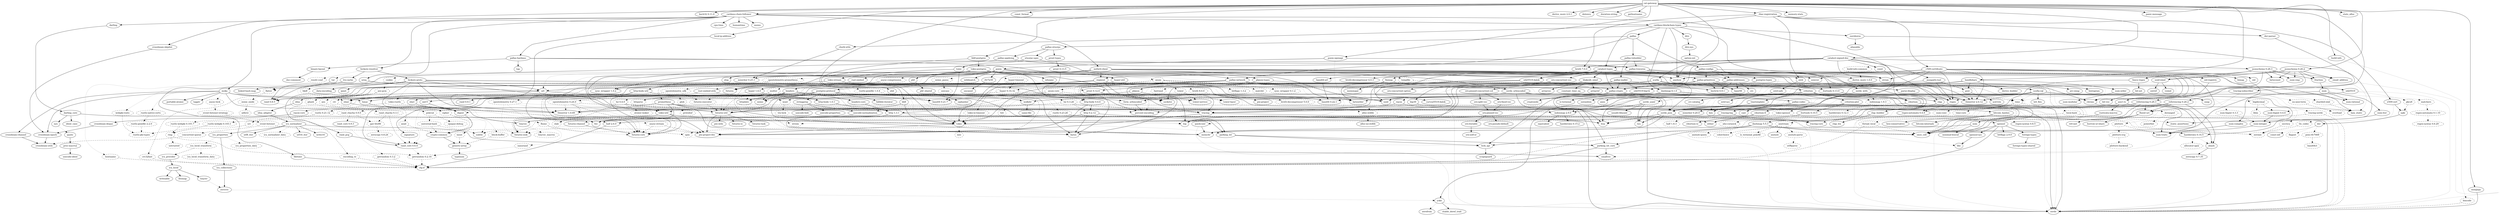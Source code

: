 digraph {
    0 [ label = "cat-gateway" shape = box]
    1 [ label = "anyhow" ]
    2 [ label = "base64 0.22.1" ]
    3 [ label = "bb8" ]
    4 [ label = "bb8-postgres" ]
    5 [ label = "bech32 0.11.0" ]
    6 [ label = "blake2b_simd" ]
    7 [ label = "build-info" ]
    8 [ label = "bytes" ]
    9 [ label = "c509-certificate" ]
    10 [ label = "cardano-blockchain-types" ]
    11 [ label = "cardano-chain-follower" ]
    12 [ label = "catalyst-signed-doc" ]
    13 [ label = "catalyst-types" ]
    14 [ label = "chrono" ]
    15 [ label = "clap" ]
    16 [ label = "const_format" ]
    17 [ label = "cpu-time" ]
    18 [ label = "crossbeam-skiplist" ]
    19 [ label = "darling" ]
    20 [ label = "dashmap 6.1.0" ]
    21 [ label = "derive_more 2.0.1" ]
    22 [ label = "dotenvy" ]
    23 [ label = "duration-string" ]
    24 [ label = "ed25519-dalek" ]
    25 [ label = "futures" ]
    26 [ label = "gethostname" ]
    27 [ label = "handlebars" ]
    28 [ label = "hex" ]
    29 [ label = "jsonschema 0.26.2" ]
    30 [ label = "local-ip-address" ]
    31 [ label = "memory-stats" ]
    32 [ label = "mime" ]
    33 [ label = "minicbor 0.25.1" ]
    34 [ label = "minijinja" ]
    35 [ label = "moka" ]
    36 [ label = "num-bigint 0.4.6" ]
    37 [ label = "num-traits" ]
    38 [ label = "openssl" ]
    39 [ label = "orx-iterable" ]
    40 [ label = "pallas" ]
    41 [ label = "pallas-traverse" ]
    42 [ label = "panic-message" ]
    43 [ label = "poem" ]
    44 [ label = "poem-openapi" ]
    45 [ label = "prometheus" ]
    46 [ label = "rand 0.8.5" ]
    47 [ label = "rayon" ]
    48 [ label = "rbac-registration" ]
    49 [ label = "regex" ]
    50 [ label = "rust-embed" ]
    51 [ label = "scylla" ]
    52 [ label = "serde" ]
    53 [ label = "serde_json" ]
    54 [ label = "stats_alloc" ]
    55 [ label = "strum" ]
    56 [ label = "thiserror 1.0.69" ]
    57 [ label = "tokio" ]
    58 [ label = "tokio-postgres" ]
    59 [ label = "tracing" ]
    60 [ label = "tracing-subscriber" ]
    61 [ label = "ulid" ]
    62 [ label = "url" ]
    63 [ label = "uuid" ]
    64 [ label = "x509-cert" ]
    65 [ label = "futures-util" ]
    66 [ label = "parking_lot" ]
    67 [ label = "arrayref" ]
    68 [ label = "arrayvec" ]
    69 [ label = "constant_time_eq" ]
    70 [ label = "bincode" style = dashed]
    71 [ label = "build-info-common" style = dashed]
    72 [ label = "asn1-rs" ]
    73 [ label = "bimap" ]
    74 [ label = "oid" ]
    75 [ label = "oid-registry" ]
    76 [ label = "once_cell" ]
    77 [ label = "thiserror 2.0.12" ]
    78 [ label = "cbork-utils" ]
    79 [ label = "dirs" ]
    80 [ label = "ouroboros" ]
    81 [ label = "crossbeam-channel" ]
    82 [ label = "crossbeam-epoch" ]
    83 [ label = "hickory-resolver" ]
    84 [ label = "http 1.3.1" ]
    85 [ label = "humantime" ]
    86 [ label = "memx" ]
    87 [ label = "mithril-client" ]
    88 [ label = "pallas-crypto" ]
    89 [ label = "pallas-hardano" ]
    90 [ label = "tar" ]
    91 [ label = "tracing-log" ]
    92 [ label = "ureq" ]
    93 [ label = "zstd" ]
    94 [ label = "brotli 7.0.0" ]
    95 [ label = "coset" ]
    96 [ label = "ed25519-bip32" ]
    97 [ label = "jsonpath-rust" ]
    98 [ label = "jsonschema 0.28.3" ]
    99 [ label = "base64-url" ]
    100 [ label = "fluent-uri" ]
    101 [ label = "fmmap" ]
    102 [ label = "orx-concurrent-vec" ]
    103 [ label = "clap_builder" ]
    104 [ label = "crossbeam-utils" ]
    105 [ label = "darling_core" ]
    106 [ label = "cfg-if" ]
    107 [ label = "hashbrown 0.14.5" ]
    108 [ label = "lock_api" ]
    109 [ label = "parking_lot_core" ]
    110 [ label = "curve25519-dalek" ]
    111 [ label = "ed25519" ]
    112 [ label = "rand_core 0.6.4" ]
    113 [ label = "sha2" ]
    114 [ label = "subtle" ]
    115 [ label = "zeroize" style = dashed]
    116 [ label = "futures-channel" ]
    117 [ label = "futures-core" ]
    118 [ label = "futures-executor" style = dashed]
    119 [ label = "futures-io" ]
    120 [ label = "futures-sink" ]
    121 [ label = "futures-task" ]
    122 [ label = "derive_builder" ]
    123 [ label = "log" ]
    124 [ label = "num-order" ]
    125 [ label = "pest" ]
    126 [ label = "ahash" ]
    127 [ label = "bytecount" ]
    128 [ label = "email_address" ]
    129 [ label = "fancy-regex" ]
    130 [ label = "fraction" ]
    131 [ label = "idna" ]
    132 [ label = "itoa" ]
    133 [ label = "num-cmp" ]
    134 [ label = "percent-encoding" ]
    135 [ label = "referencing 0.26.2" ]
    136 [ label = "regex-syntax 0.8.5" ]
    137 [ label = "reqwest" ]
    138 [ label = "uuid-simd" ]
    139 [ label = "half 2.6.0" ]
    140 [ label = "async-lock" style = dashed]
    141 [ label = "event-listener" style = dashed]
    142 [ label = "portable-atomic" ]
    143 [ label = "smallvec" ]
    144 [ label = "tagptr" ]
    145 [ label = "num-integer" ]
    146 [ label = "bitflags 2.9.0" ]
    147 [ label = "foreign-types" ]
    148 [ label = "libc" ]
    149 [ label = "openssl-sys" ]
    150 [ label = "orx-self-or" ]
    151 [ label = "pallas-addresses" ]
    152 [ label = "pallas-codec" ]
    153 [ label = "pallas-configs" ]
    154 [ label = "pallas-network" ]
    155 [ label = "pallas-primitives" ]
    156 [ label = "pallas-txbuilder" ]
    157 [ label = "pallas-utxorpc" ]
    158 [ label = "itertools 0.13.0" ]
    159 [ label = "async-compression" style = dashed]
    160 [ label = "cookie" style = dashed]
    161 [ label = "headers" ]
    162 [ label = "http-body-util" ]
    163 [ label = "hyper 1.6.0" ]
    164 [ label = "hyper-util" ]
    165 [ label = "mime_guess" style = dashed]
    166 [ label = "multer" style = dashed]
    167 [ label = "opentelemetry 0.27.1" style = dashed]
    168 [ label = "opentelemetry-prometheus" style = dashed]
    169 [ label = "pin-project-lite" ]
    170 [ label = "quick-xml" ]
    171 [ label = "rfc7239" ]
    172 [ label = "serde_urlencoded" ]
    173 [ label = "serde_yaml" ]
    174 [ label = "sync_wrapper 1.0.2" ]
    175 [ label = "tempfile" style = dashed]
    176 [ label = "time" style = dashed]
    177 [ label = "tokio-stream" ]
    178 [ label = "tokio-util" ]
    179 [ label = "wildmatch" ]
    180 [ label = "derive_more 1.0.0" ]
    181 [ label = "indexmap 2.9.0" ]
    182 [ label = "fnv" ]
    183 [ label = "lazy_static" ]
    184 [ label = "memchr" ]
    185 [ label = "protobuf" style = dashed]
    186 [ label = "rand_chacha 0.3.1" style = dashed]
    187 [ label = "either" ]
    188 [ label = "rayon-core" ]
    189 [ label = "der-parser" ]
    190 [ label = "aho-corasick" style = dashed]
    191 [ label = "regex-automata 0.4.9" ]
    192 [ label = "rust-embed-utils" ]
    193 [ label = "walkdir" ]
    194 [ label = "arc-swap" ]
    195 [ label = "byteorder" ]
    196 [ label = "dashmap 5.5.3" ]
    197 [ label = "histogram" ]
    198 [ label = "lz4_flex" ]
    199 [ label = "rand_pcg" ]
    200 [ label = "scylla-cql" ]
    201 [ label = "snap" ]
    202 [ label = "socket2" ]
    203 [ label = "tokio-openssl" style = dashed]
    204 [ label = "ryu" ]
    205 [ label = "mio" style = dashed]
    206 [ label = "fallible-iterator" ]
    207 [ label = "phf" ]
    208 [ label = "postgres-protocol" ]
    209 [ label = "postgres-types" ]
    210 [ label = "rand 0.9.1" ]
    211 [ label = "whoami" ]
    212 [ label = "tracing-core" ]
    213 [ label = "matchers" style = dashed]
    214 [ label = "nu-ansi-term" style = dashed]
    215 [ label = "sharded-slab" style = dashed]
    216 [ label = "thread_local" style = dashed]
    217 [ label = "tracing-serde" style = dashed]
    218 [ label = "form_urlencoded" ]
    219 [ label = "const-oid" ]
    220 [ label = "der" ]
    221 [ label = "spki" ]
    222 [ label = "tls_codec" style = dashed]
    223 [ label = "pin-utils" ]
    224 [ label = "slab" style = dashed]
    225 [ label = "semver" ]
    226 [ label = "nom" ]
    227 [ label = "rusticata-macros" ]
    228 [ label = "dirs-sys" ]
    229 [ label = "aliasable" ]
    230 [ label = "static_assertions" ]
    231 [ label = "hickory-proto" ]
    232 [ label = "lru-cache" ]
    233 [ label = "resolv-conf" style = dashed]
    234 [ label = "rustls 0.21.12" style = dashed]
    235 [ label = "tokio-rustls" style = dashed]
    236 [ label = "flate2" style = dashed]
    237 [ label = "flume" style = dashed]
    238 [ label = "slog" ]
    239 [ label = "cryptoxide" ]
    240 [ label = "binary-layout" ]
    241 [ label = "tap" ]
    242 [ label = "filetime" ]
    243 [ label = "rustls 0.23.26" style = dashed]
    244 [ label = "rustls-native-certs" style = dashed]
    245 [ label = "rustls-pki-types" style = dashed]
    246 [ label = "webpki-roots" style = dashed]
    247 [ label = "zstd-safe" ]
    248 [ label = "alloc-no-stdlib" ]
    249 [ label = "alloc-stdlib" style = dashed]
    250 [ label = "brotli-decompressor 4.0.3" ]
    251 [ label = "ciborium" ]
    252 [ label = "ciborium-io" ]
    253 [ label = "referencing 0.28.3" ]
    254 [ label = "borrow-or-share" ]
    255 [ label = "ref-cast" ]
    256 [ label = "fs4" style = dashed]
    257 [ label = "memmap2" ]
    258 [ label = "parse-display" ]
    259 [ label = "orx-concurrent-option" ]
    260 [ label = "orx-fixed-vec" ]
    261 [ label = "orx-pinned-concurrent-col" ]
    262 [ label = "orx-pinned-vec" ]
    263 [ label = "orx-pseudo-default" ]
    264 [ label = "orx-split-vec" ]
    265 [ label = "anstream" style = dashed]
    266 [ label = "anstyle" ]
    267 [ label = "clap_lex" ]
    268 [ label = "strsim" style = dashed]
    269 [ label = "ident_case" ]
    270 [ label = "proc-macro2" ]
    271 [ label = "quote" ]
    272 [ label = "syn" ]
    273 [ label = "allocator-api2" style = dashed]
    274 [ label = "scopeguard" ]
    275 [ label = "digest" ]
    276 [ label = "pkcs8" style = dashed]
    277 [ label = "signature" ]
    278 [ label = "getrandom 0.2.16" style = dashed]
    279 [ label = "num-modular" ]
    280 [ label = "ucd-trie" ]
    281 [ label = "zerocopy 0.7.35" ]
    282 [ label = "bit-set" ]
    283 [ label = "num" ]
    284 [ label = "idna_adapter" ]
    285 [ label = "utf8_iter" ]
    286 [ label = "tower-service" ]
    287 [ label = "outref" ]
    288 [ label = "vsimd" ]
    289 [ label = "event-listener-strategy" style = dashed]
    290 [ label = "concurrent-queue" style = dashed]
    291 [ label = "foreign-types-shared" ]
    292 [ label = "base58" ]
    293 [ label = "bech32 0.9.1" ]
    294 [ label = "crc" ]
    295 [ label = "minicbor 0.20.0" ]
    296 [ label = "num-rational" ]
    297 [ label = "serde_with" ]
    298 [ label = "criterion" ]
    299 [ label = "pallas-wallet" ]
    300 [ label = "pallas-applying" ]
    301 [ label = "prost-types" ]
    302 [ label = "utxorpc-spec" ]
    303 [ label = "brotli 8.0.0" style = dashed]
    304 [ label = "aes-gcm" style = dashed]
    305 [ label = "hkdf" style = dashed]
    306 [ label = "hmac" ]
    307 [ label = "base64 0.21.7" ]
    308 [ label = "headers-core" ]
    309 [ label = "httpdate" ]
    310 [ label = "sha1" ]
    311 [ label = "http-body 1.0.1" ]
    312 [ label = "h2 0.4.9" style = dashed]
    313 [ label = "httparse" style = dashed]
    314 [ label = "want" style = dashed]
    315 [ label = "unicase" style = dashed]
    316 [ label = "encoding_rs" style = dashed]
    317 [ label = "spin" style = dashed]
    318 [ label = "opentelemetry 0.24.0" style = dashed]
    319 [ label = "opentelemetry_sdk" style = dashed]
    320 [ label = "uncased" ]
    321 [ label = "unsafe-libyaml" ]
    322 [ label = "fastrand" style = dashed]
    323 [ label = "deranged" style = dashed]
    324 [ label = "num-conv" style = dashed]
    325 [ label = "powerfmt" style = dashed]
    326 [ label = "time-core" style = dashed]
    327 [ label = "equivalent" ]
    328 [ label = "hashbrown 0.15.2" ]
    329 [ label = "ppv-lite86" style = dashed]
    330 [ label = "crossbeam-deque" ]
    331 [ label = "same-file" ]
    332 [ label = "twox-hash" style = dashed]
    333 [ label = "bigdecimal" style = dashed]
    334 [ label = "num-bigint 0.3.3" style = dashed]
    335 [ label = "secrecy" style = dashed]
    336 [ label = "stable_deref_trait" ]
    337 [ label = "yoke" ]
    338 [ label = "phf_shared" ]
    339 [ label = "md-5" ]
    340 [ label = "stringprep" ]
    341 [ label = "rand_chacha 0.9.0" style = dashed]
    342 [ label = "rand_core 0.9.3" ]
    343 [ label = "regex-automata 0.1.10" style = dashed]
    344 [ label = "overload" style = dashed]
    345 [ label = "flagset" style = dashed]
    346 [ label = "pem-rfc7468" style = dashed]
    347 [ label = "base64ct" style = dashed]
    348 [ label = "minimal-lexical" ]
    349 [ label = "option-ext" ]
    350 [ label = "data-encoding" ]
    351 [ label = "ipnet" ]
    352 [ label = "rustls-pemfile 1.0.4" style = dashed]
    353 [ label = "tinyvec" ]
    354 [ label = "linked-hash-map" ]
    355 [ label = "hostname" style = dashed]
    356 [ label = "ring" style = dashed]
    357 [ label = "rustls-webpki 0.101.7" style = dashed]
    358 [ label = "sct" style = dashed]
    359 [ label = "crc32fast" style = dashed]
    360 [ label = "miniz_oxide" style = dashed]
    361 [ label = "nanorand" style = dashed]
    362 [ label = "doc-comment" ]
    363 [ label = "rustls-webpki 0.103.1" style = dashed]
    364 [ label = "rustls-pemfile 2.2.0" style = dashed]
    365 [ label = "zstd-sys" ]
    366 [ label = "ciborium-ll" ]
    367 [ label = "anstyle-parse" style = dashed]
    368 [ label = "anstyle-query" style = dashed]
    369 [ label = "colorchoice" style = dashed]
    370 [ label = "is_terminal_polyfill" style = dashed]
    371 [ label = "utf8parse" style = dashed]
    372 [ label = "unicode-ident" ]
    373 [ label = "block-buffer" style = dashed]
    374 [ label = "crypto-common" ]
    375 [ label = "bit-vec" ]
    376 [ label = "num-complex" ]
    377 [ label = "num-iter" ]
    378 [ label = "icu_normalizer" ]
    379 [ label = "icu_properties" ]
    380 [ label = "crc-catalog" ]
    381 [ label = "half 1.8.3" style = dashed]
    382 [ label = "indexmap 1.9.3" style = dashed]
    383 [ label = "anes" ]
    384 [ label = "cast" ]
    385 [ label = "criterion-plot" ]
    386 [ label = "is-terminal" ]
    387 [ label = "itertools 0.10.5" ]
    388 [ label = "oorandom" ]
    389 [ label = "plotters" style = dashed]
    390 [ label = "tinytemplate" ]
    391 [ label = "bip39" ]
    392 [ label = "prost 0.13.5" ]
    393 [ label = "pbjson" ]
    394 [ label = "pbjson-types" ]
    395 [ label = "prost 0.12.6" ]
    396 [ label = "tonic" ]
    397 [ label = "brotli-decompressor 5.0.0" style = dashed]
    398 [ label = "aead" style = dashed]
    399 [ label = "aes" style = dashed]
    400 [ label = "cipher" style = dashed]
    401 [ label = "ctr" style = dashed]
    402 [ label = "ghash" style = dashed]
    403 [ label = "atomic-waker" style = dashed]
    404 [ label = "try-lock" style = dashed]
    405 [ label = "glob" style = dashed]
    406 [ label = "zerocopy 0.8.24" style = dashed]
    407 [ label = "libm" style = dashed]
    408 [ label = "zerofrom" ]
    409 [ label = "siphasher" ]
    410 [ label = "unicode-bidi" ]
    411 [ label = "unicode-normalization" ]
    412 [ label = "unicode-properties" ]
    413 [ label = "getrandom 0.3.2" style = dashed]
    414 [ label = "regex-syntax 0.6.29" style = dashed]
    415 [ label = "tinyvec_macros" style = dashed]
    416 [ label = "untrusted" style = dashed]
    417 [ label = "adler2" style = dashed]
    418 [ label = "generic-array" ]
    419 [ label = "typenum" ]
    420 [ label = "icu_collections" ]
    421 [ label = "icu_normalizer_data" style = dashed]
    422 [ label = "icu_provider" ]
    423 [ label = "utf16_iter" ]
    424 [ label = "write16" ]
    425 [ label = "zerovec" ]
    426 [ label = "icu_locid_transform" style = dashed]
    427 [ label = "icu_properties_data" style = dashed]
    428 [ label = "tinystr" ]
    429 [ label = "hashbrown 0.12.3" style = dashed]
    430 [ label = "plotters-backend" style = dashed]
    431 [ label = "plotters-svg" style = dashed]
    432 [ label = "bitcoin_hashes" ]
    433 [ label = "async-stream" style = dashed]
    434 [ label = "axum" style = dashed]
    435 [ label = "h2 0.3.26" style = dashed]
    436 [ label = "http 0.2.12" ]
    437 [ label = "http-body 0.4.6" ]
    438 [ label = "hyper 0.14.32" style = dashed]
    439 [ label = "hyper-timeout" style = dashed]
    440 [ label = "pin-project" ]
    441 [ label = "tower" style = dashed]
    442 [ label = "tower-layer" ]
    443 [ label = "inout" style = dashed]
    444 [ label = "opaque-debug" style = dashed]
    445 [ label = "polyval" style = dashed]
    446 [ label = "icu_locid" ]
    447 [ label = "writeable" ]
    448 [ label = "icu_locid_transform_data" style = dashed]
    449 [ label = "bitcoin-internals" ]
    450 [ label = "hex-conservative" ]
    451 [ label = "axum-core" style = dashed]
    452 [ label = "bitflags 1.3.2" style = dashed]
    453 [ label = "matchit" style = dashed]
    454 [ label = "sync_wrapper 0.1.2" style = dashed]
    455 [ label = "tokio-io-timeout" style = dashed]
    456 [ label = "universal-hash" style = dashed]
    457 [ label = "litemap" ]
    0 -> 4 [ ]
    0 -> 5 [ ]
    0 -> 7 [ ]
    0 -> 11 [ ]
    0 -> 12 [ ]
    0 -> 16 [ ]
    0 -> 19 [ ]
    0 -> 21 [ ]
    0 -> 22 [ ]
    0 -> 23 [ ]
    0 -> 26 [ ]
    0 -> 27 [ ]
    0 -> 29 [ ]
    0 -> 30 [ ]
    0 -> 31 [ ]
    0 -> 34 [ ]
    0 -> 42 [ ]
    0 -> 44 [ ]
    0 -> 48 [ ]
    0 -> 51 [ ]
    0 -> 54 [ ]
    0 -> 60 [ ]
    0 -> 61 [ ]
    3 -> 65 [ ]
    3 -> 57 [ ]
    4 -> 3 [ ]
    4 -> 58 [ ]
    6 -> 67 [ ]
    6 -> 68 [ ]
    6 -> 69 [ ]
    7 -> 70 [ style = dotted]
    7 -> 71 [ style = dotted]
    9 -> 1 [ ]
    9 -> 73 [ ]
    9 -> 24 [ ]
    9 -> 28 [ ]
    9 -> 33 [ ]
    9 -> 74 [ ]
    9 -> 75 [ ]
    9 -> 76 [ ]
    9 -> 49 [ ]
    9 -> 55 [ ]
    9 -> 77 [ ]
    10 -> 1 [ ]
    10 -> 13 [ ]
    10 -> 78 [ ]
    10 -> 20 [ ]
    10 -> 79 [ ]
    10 -> 80 [ ]
    10 -> 40 [ ]
    10 -> 55 [ ]
    11 -> 10 [ ]
    11 -> 17 [ ]
    11 -> 18 [ ]
    11 -> 83 [ ]
    11 -> 85 [ ]
    11 -> 86 [ ]
    11 -> 87 [ ]
    11 -> 35 [ ]
    11 -> 89 [ ]
    11 -> 91 [ ]
    11 -> 92 [ ]
    12 -> 1 [ ]
    12 -> 94 [ ]
    12 -> 13 [ ]
    12 -> 15 [ ]
    12 -> 95 [ ]
    12 -> 96 [ ]
    12 -> 25 [ ]
    12 -> 97 [ ]
    12 -> 98 [ ]
    12 -> 55 [ ]
    13 -> 99 [ ]
    13 -> 6 [ ]
    13 -> 14 [ ]
    13 -> 24 [ ]
    13 -> 100 [ ]
    13 -> 101 [ ]
    13 -> 33 [ ]
    13 -> 102 [ ]
    13 -> 88 [ ]
    13 -> 77 [ ]
    13 -> 59 [ ]
    13 -> 63 [ ]
    14 -> 37 [ ]
    14 -> 52 [ style = dotted]
    15 -> 103 [ ]
    18 -> 82 [ ]
    19 -> 105 [ ]
    20 -> 107 [ ]
    20 -> 108 [ ]
    20 -> 76 [ ]
    20 -> 109 [ ]
    20 -> 47 [ style = dotted]
    24 -> 110 [ ]
    24 -> 111 [ ]
    24 -> 113 [ ]
    25 -> 118 [ style = dotted]
    27 -> 122 [ ]
    27 -> 123 [ ]
    27 -> 124 [ ]
    27 -> 125 [ ]
    27 -> 53 [ ]
    29 -> 127 [ ]
    29 -> 128 [ ]
    29 -> 129 [ ]
    29 -> 130 [ ]
    29 -> 133 [ ]
    29 -> 135 [ ]
    29 -> 137 [ style = dotted]
    29 -> 138 [ ]
    30 -> 56 [ ]
    33 -> 139 [ style = dotted]
    34 -> 52 [ ]
    35 -> 140 [ style = dotted]
    35 -> 81 [ ]
    35 -> 82 [ ]
    35 -> 65 [ style = dotted]
    35 -> 66 [ ]
    35 -> 142 [ ]
    35 -> 144 [ ]
    35 -> 56 [ ]
    35 -> 63 [ ]
    36 -> 145 [ ]
    38 -> 146 [ ]
    38 -> 106 [ ]
    38 -> 147 [ ]
    38 -> 76 [ ]
    38 -> 149 [ ]
    39 -> 150 [ ]
    40 -> 153 [ ]
    40 -> 154 [ ]
    40 -> 156 [ ]
    40 -> 157 [ ]
    41 -> 158 [ ]
    41 -> 151 [ ]
    41 -> 155 [ ]
    43 -> 159 [ style = dotted]
    43 -> 14 [ style = dotted]
    43 -> 160 [ style = dotted]
    43 -> 161 [ ]
    43 -> 28 [ style = dotted]
    43 -> 162 [ ]
    43 -> 164 [ ]
    43 -> 165 [ style = dotted]
    43 -> 166 [ style = dotted]
    43 -> 167 [ style = dotted]
    43 -> 168 [ style = dotted]
    43 -> 170 [ style = dotted]
    43 -> 49 [ ]
    43 -> 171 [ ]
    43 -> 50 [ style = dotted]
    43 -> 53 [ ]
    43 -> 172 [ ]
    43 -> 173 [ style = dotted]
    43 -> 174 [ ]
    43 -> 175 [ style = dotted]
    43 -> 77 [ ]
    43 -> 177 [ style = dotted]
    43 -> 179 [ ]
    44 -> 180 [ ]
    44 -> 43 [ ]
    44 -> 62 [ style = dotted]
    44 -> 63 [ style = dotted]
    45 -> 182 [ ]
    45 -> 183 [ ]
    45 -> 184 [ ]
    45 -> 66 [ ]
    45 -> 185 [ style = dotted]
    45 -> 56 [ ]
    46 -> 186 [ style = dotted]
    47 -> 187 [ ]
    47 -> 188 [ ]
    48 -> 94 [ ]
    48 -> 9 [ ]
    48 -> 10 [ ]
    48 -> 189 [ ]
    48 -> 64 [ ]
    48 -> 93 [ ]
    49 -> 191 [ ]
    50 -> 192 [ ]
    51 -> 194 [ ]
    51 -> 2 [ style = dotted]
    51 -> 196 [ ]
    51 -> 25 [ ]
    51 -> 197 [ ]
    51 -> 158 [ ]
    51 -> 183 [ ]
    51 -> 46 [ ]
    51 -> 199 [ ]
    51 -> 200 [ ]
    51 -> 173 [ style = dotted]
    51 -> 202 [ ]
    51 -> 203 [ style = dotted]
    51 -> 59 [ ]
    51 -> 62 [ style = dotted]
    53 -> 132 [ ]
    53 -> 184 [ ]
    53 -> 204 [ ]
    53 -> 52 [ ]
    57 -> 8 [ style = dotted]
    57 -> 205 [ style = dotted]
    57 -> 66 [ style = dotted]
    57 -> 169 [ ]
    58 -> 65 [ ]
    58 -> 123 [ ]
    58 -> 134 [ ]
    58 -> 207 [ ]
    58 -> 209 [ ]
    58 -> 178 [ ]
    58 -> 211 [ ]
    59 -> 123 [ style = dotted]
    59 -> 169 [ ]
    59 -> 212 [ ]
    60 -> 213 [ style = dotted]
    60 -> 214 [ style = dotted]
    60 -> 49 [ style = dotted]
    60 -> 53 [ style = dotted]
    60 -> 215 [ style = dotted]
    60 -> 143 [ style = dotted]
    60 -> 216 [ style = dotted]
    60 -> 176 [ style = dotted]
    60 -> 59 [ style = dotted]
    60 -> 91 [ style = dotted]
    60 -> 217 [ style = dotted]
    61 -> 210 [ style = dotted]
    61 -> 63 [ style = dotted]
    62 -> 218 [ ]
    62 -> 131 [ ]
    63 -> 52 [ style = dotted]
    64 -> 221 [ ]
    64 -> 222 [ style = dotted]
    65 -> 116 [ style = dotted]
    65 -> 119 [ style = dotted]
    65 -> 121 [ ]
    65 -> 184 [ style = dotted]
    65 -> 169 [ ]
    65 -> 223 [ ]
    65 -> 224 [ style = dotted]
    66 -> 108 [ ]
    66 -> 109 [ ]
    70 -> 52 [ style = dashed]
    71 -> 14 [ style = dashed]
    71 -> 180 [ style = dashed]
    71 -> 225 [ style = dashed]
    72 -> 37 [ ]
    72 -> 227 [ ]
    72 -> 56 [ ]
    75 -> 72 [ ]
    78 -> 33 [ ]
    79 -> 228 [ ]
    80 -> 229 [ ]
    80 -> 230 [ ]
    81 -> 104 [ ]
    82 -> 104 [ ]
    83 -> 231 [ ]
    83 -> 232 [ ]
    83 -> 233 [ style = dotted]
    84 -> 8 [ ]
    84 -> 182 [ ]
    84 -> 132 [ ]
    87 -> 1 [ ]
    87 -> 14 [ ]
    87 -> 236 [ style = dotted]
    87 -> 237 [ style = dotted]
    87 -> 25 [ ]
    87 -> 137 [ ]
    87 -> 225 [ ]
    87 -> 238 [ ]
    87 -> 55 [ ]
    87 -> 90 [ style = dotted]
    87 -> 77 [ ]
    87 -> 57 [ ]
    87 -> 63 [ ]
    87 -> 93 [ style = dotted]
    88 -> 239 [ ]
    88 -> 152 [ ]
    88 -> 112 [ ]
    89 -> 240 [ ]
    89 -> 154 [ ]
    89 -> 41 [ ]
    89 -> 241 [ ]
    90 -> 242 [ ]
    91 -> 123 [ ]
    91 -> 212 [ ]
    92 -> 2 [ ]
    92 -> 236 [ style = dotted]
    92 -> 243 [ style = dotted]
    92 -> 244 [ style = dotted]
    92 -> 62 [ ]
    92 -> 246 [ style = dotted]
    93 -> 247 [ ]
    94 -> 250 [ ]
    95 -> 251 [ ]
    96 -> 239 [ ]
    97 -> 125 [ ]
    97 -> 49 [ ]
    97 -> 53 [ ]
    98 -> 127 [ ]
    98 -> 128 [ ]
    98 -> 129 [ ]
    98 -> 130 [ ]
    98 -> 133 [ ]
    98 -> 253 [ ]
    98 -> 137 [ style = dotted]
    98 -> 138 [ ]
    99 -> 2 [ ]
    100 -> 254 [ ]
    100 -> 255 [ ]
    100 -> 52 [ style = dotted]
    101 -> 195 [ ]
    101 -> 256 [ style = dotted]
    101 -> 257 [ ]
    101 -> 258 [ ]
    102 -> 259 [ ]
    102 -> 261 [ ]
    102 -> 52 [ style = dotted]
    103 -> 265 [ style = dotted]
    103 -> 267 [ ]
    103 -> 268 [ style = dotted]
    105 -> 182 [ ]
    105 -> 269 [ ]
    105 -> 268 [ style = dotted]
    105 -> 272 [ ]
    107 -> 126 [ style = dotted]
    107 -> 273 [ style = dotted]
    108 -> 274 [ ]
    109 -> 106 [ ]
    109 -> 143 [ ]
    110 -> 275 [ style = dotted]
    110 -> 115 [ style = dotted]
    111 -> 276 [ style = dotted]
    111 -> 52 [ style = dotted]
    111 -> 277 [ ]
    112 -> 278 [ style = dotted]
    113 -> 275 [ ]
    116 -> 117 [ ]
    116 -> 120 [ style = dotted]
    118 -> 65 [ style = dashed]
    124 -> 279 [ ]
    125 -> 184 [ style = dotted]
    125 -> 77 [ style = dotted]
    125 -> 280 [ ]
    126 -> 278 [ style = dotted]
    126 -> 52 [ style = dotted]
    126 -> 281 [ ]
    128 -> 52 [ style = dotted]
    129 -> 282 [ ]
    129 -> 191 [ ]
    130 -> 183 [ style = dotted]
    130 -> 283 [ ]
    131 -> 284 [ ]
    135 -> 126 [ ]
    135 -> 100 [ ]
    135 -> 76 [ ]
    135 -> 134 [ ]
    135 -> 53 [ ]
    137 -> 2 [ ]
    137 -> 65 [ ]
    137 -> 84 [ ]
    137 -> 53 [ style = dotted]
    137 -> 172 [ ]
    137 -> 174 [ ]
    137 -> 286 [ ]
    137 -> 62 [ ]
    138 -> 287 [ ]
    138 -> 63 [ style = dotted]
    138 -> 288 [ ]
    139 -> 106 [ ]
    140 -> 289 [ style = dashed]
    141 -> 290 [ style = dashed]
    141 -> 169 [ style = dashed]
    145 -> 37 [ ]
    147 -> 291 [ ]
    149 -> 148 [ ]
    151 -> 292 [ ]
    151 -> 293 [ ]
    151 -> 294 [ ]
    151 -> 88 [ ]
    152 -> 28 [ ]
    152 -> 295 [ ]
    152 -> 52 [ ]
    152 -> 56 [ ]
    153 -> 296 [ ]
    153 -> 151 [ ]
    153 -> 155 [ ]
    153 -> 297 [ ]
    154 -> 195 [ ]
    154 -> 158 [ ]
    154 -> 88 [ ]
    154 -> 46 [ ]
    154 -> 202 [ ]
    154 -> 57 [ ]
    154 -> 59 [ ]
    155 -> 292 [ ]
    155 -> 293 [ ]
    155 -> 298 [ ]
    155 -> 123 [ ]
    155 -> 88 [ ]
    156 -> 41 [ ]
    156 -> 299 [ ]
    157 -> 300 [ ]
    157 -> 301 [ ]
    157 -> 302 [ ]
    158 -> 187 [ ]
    159 -> 303 [ style = dotted]
    159 -> 236 [ style = dotted]
    159 -> 117 [ style = dashed]
    159 -> 184 [ style = dashed]
    159 -> 57 [ style = dotted]
    160 -> 304 [ style = dotted]
    160 -> 2 [ style = dotted]
    160 -> 305 [ style = dotted]
    160 -> 134 [ style = dotted]
    160 -> 46 [ style = dotted]
    160 -> 113 [ style = dotted]
    160 -> 176 [ style = dashed]
    161 -> 307 [ ]
    161 -> 308 [ ]
    161 -> 309 [ ]
    161 -> 32 [ ]
    161 -> 310 [ ]
    162 -> 117 [ ]
    162 -> 311 [ ]
    162 -> 169 [ ]
    163 -> 65 [ style = dotted]
    163 -> 312 [ style = dotted]
    163 -> 311 [ ]
    163 -> 313 [ style = dotted]
    163 -> 309 [ style = dotted]
    163 -> 314 [ style = dotted]
    164 -> 163 [ ]
    164 -> 148 [ style = dotted]
    164 -> 202 [ style = dotted]
    164 -> 286 [ style = dotted]
    165 -> 32 [ style = dashed]
    165 -> 315 [ style = dashed]
    166 -> 316 [ style = dashed]
    166 -> 65 [ style = dashed]
    166 -> 84 [ style = dashed]
    166 -> 313 [ style = dashed]
    166 -> 32 [ style = dashed]
    166 -> 317 [ style = dashed]
    166 -> 57 [ style = dotted]
    167 -> 117 [ style = dotted]
    167 -> 120 [ style = dotted]
    167 -> 56 [ style = dotted]
    167 -> 59 [ style = dotted]
    168 -> 319 [ style = dashed]
    168 -> 45 [ style = dashed]
    170 -> 184 [ ]
    170 -> 52 [ style = dotted]
    171 -> 320 [ ]
    172 -> 218 [ ]
    172 -> 132 [ ]
    172 -> 204 [ ]
    172 -> 52 [ ]
    173 -> 181 [ ]
    173 -> 132 [ ]
    173 -> 204 [ ]
    173 -> 321 [ ]
    174 -> 117 [ style = dotted]
    175 -> 322 [ style = dashed]
    175 -> 76 [ style = dashed]
    176 -> 323 [ style = dashed]
    176 -> 132 [ style = dotted]
    176 -> 324 [ style = dashed]
    176 -> 326 [ style = dashed]
    177 -> 117 [ ]
    177 -> 57 [ ]
    178 -> 117 [ ]
    178 -> 120 [ ]
    178 -> 57 [ ]
    181 -> 327 [ ]
    181 -> 328 [ ]
    181 -> 52 [ style = dotted]
    186 -> 329 [ style = dashed]
    186 -> 112 [ style = dashed]
    188 -> 330 [ ]
    189 -> 72 [ ]
    190 -> 184 [ style = dotted]
    191 -> 190 [ style = dotted]
    191 -> 136 [ style = dotted]
    192 -> 113 [ ]
    192 -> 193 [ ]
    193 -> 331 [ ]
    196 -> 107 [ ]
    196 -> 108 [ ]
    196 -> 76 [ ]
    196 -> 109 [ ]
    198 -> 332 [ style = dotted]
    199 -> 112 [ ]
    200 -> 333 [ style = dotted]
    200 -> 195 [ ]
    200 -> 14 [ style = dotted]
    200 -> 198 [ ]
    200 -> 334 [ style = dotted]
    200 -> 335 [ style = dotted]
    200 -> 201 [ ]
    200 -> 77 [ ]
    200 -> 176 [ style = dotted]
    200 -> 57 [ ]
    200 -> 63 [ ]
    200 -> 337 [ ]
    203 -> 38 [ style = dashed]
    203 -> 57 [ style = dashed]
    207 -> 338 [ ]
    208 -> 2 [ ]
    208 -> 195 [ ]
    208 -> 8 [ ]
    208 -> 206 [ ]
    208 -> 306 [ ]
    208 -> 339 [ ]
    208 -> 184 [ ]
    208 -> 210 [ ]
    208 -> 113 [ ]
    208 -> 340 [ ]
    209 -> 14 [ style = dotted]
    209 -> 208 [ ]
    209 -> 53 [ style = dotted]
    209 -> 176 [ style = dotted]
    209 -> 63 [ style = dotted]
    210 -> 341 [ style = dotted]
    212 -> 76 [ style = dotted]
    213 -> 343 [ style = dashed]
    214 -> 344 [ style = dashed]
    215 -> 183 [ style = dashed]
    216 -> 106 [ style = dashed]
    216 -> 76 [ style = dashed]
    217 -> 52 [ style = dashed]
    217 -> 212 [ style = dashed]
    218 -> 134 [ ]
    220 -> 219 [ style = dotted]
    220 -> 345 [ style = dotted]
    220 -> 346 [ style = dotted]
    220 -> 115 [ style = dotted]
    221 -> 220 [ ]
    222 -> 115 [ style = dashed]
    225 -> 52 [ style = dotted]
    226 -> 184 [ ]
    226 -> 348 [ ]
    227 -> 226 [ ]
    228 -> 349 [ ]
    231 -> 350 [ ]
    231 -> 65 [ ]
    231 -> 351 [ ]
    231 -> 46 [ ]
    231 -> 352 [ style = dotted]
    231 -> 56 [ ]
    231 -> 353 [ ]
    231 -> 235 [ style = dotted]
    231 -> 59 [ ]
    231 -> 62 [ ]
    232 -> 354 [ ]
    233 -> 355 [ style = dotted]
    234 -> 123 [ style = dotted]
    234 -> 357 [ style = dashed]
    234 -> 358 [ style = dashed]
    235 -> 234 [ style = dashed]
    235 -> 57 [ style = dashed]
    236 -> 359 [ style = dashed]
    236 -> 360 [ style = dotted]
    237 -> 117 [ style = dotted]
    237 -> 120 [ style = dotted]
    237 -> 361 [ style = dotted]
    237 -> 317 [ style = dashed]
    240 -> 362 [ ]
    242 -> 106 [ ]
    243 -> 123 [ style = dotted]
    243 -> 76 [ style = dashed]
    243 -> 363 [ style = dashed]
    243 -> 114 [ style = dashed]
    243 -> 115 [ style = dashed]
    244 -> 364 [ style = dashed]
    246 -> 245 [ style = dashed]
    247 -> 365 [ ]
    249 -> 248 [ style = dashed]
    250 -> 249 [ style = dotted]
    251 -> 366 [ ]
    251 -> 52 [ ]
    253 -> 126 [ ]
    253 -> 100 [ ]
    253 -> 76 [ ]
    253 -> 134 [ ]
    253 -> 53 [ ]
    256 -> 57 [ style = dotted]
    258 -> 49 [ style = dotted]
    260 -> 262 [ ]
    261 -> 260 [ ]
    261 -> 264 [ ]
    262 -> 39 [ ]
    262 -> 263 [ ]
    264 -> 262 [ ]
    265 -> 266 [ style = dashed]
    265 -> 367 [ style = dashed]
    265 -> 368 [ style = dotted]
    265 -> 369 [ style = dashed]
    265 -> 370 [ style = dashed]
    270 -> 372 [ ]
    271 -> 270 [ ]
    272 -> 271 [ style = dotted]
    275 -> 373 [ style = dotted]
    275 -> 374 [ ]
    275 -> 114 [ style = dotted]
    276 -> 221 [ style = dashed]
    277 -> 112 [ style = dotted]
    278 -> 106 [ style = dashed]
    282 -> 375 [ ]
    283 -> 376 [ ]
    283 -> 377 [ ]
    283 -> 296 [ ]
    284 -> 378 [ ]
    289 -> 141 [ style = dashed]
    290 -> 104 [ style = dashed]
    294 -> 380 [ ]
    295 -> 381 [ style = dotted]
    296 -> 36 [ style = dotted]
    297 -> 2 [ style = dotted]
    297 -> 14 [ style = dotted]
    297 -> 28 [ style = dotted]
    297 -> 382 [ style = dotted]
    297 -> 181 [ style = dotted]
    297 -> 53 [ style = dotted]
    297 -> 176 [ style = dotted]
    298 -> 383 [ ]
    298 -> 251 [ ]
    298 -> 15 [ ]
    298 -> 385 [ ]
    298 -> 386 [ ]
    298 -> 76 [ ]
    298 -> 388 [ ]
    298 -> 389 [ style = dotted]
    298 -> 47 [ style = dotted]
    298 -> 49 [ ]
    298 -> 390 [ ]
    298 -> 193 [ ]
    299 -> 293 [ ]
    299 -> 391 [ ]
    299 -> 96 [ ]
    299 -> 88 [ ]
    299 -> 46 [ ]
    300 -> 41 [ ]
    300 -> 46 [ ]
    301 -> 392 [ ]
    302 -> 394 [ ]
    302 -> 396 [ ]
    303 -> 397 [ style = dashed]
    304 -> 398 [ style = dashed]
    304 -> 399 [ style = dotted]
    304 -> 401 [ style = dashed]
    304 -> 402 [ style = dashed]
    305 -> 306 [ style = dashed]
    306 -> 275 [ ]
    308 -> 84 [ ]
    310 -> 275 [ ]
    311 -> 84 [ ]
    312 -> 403 [ style = dashed]
    312 -> 84 [ style = dashed]
    312 -> 181 [ style = dashed]
    312 -> 224 [ style = dashed]
    312 -> 178 [ style = dashed]
    312 -> 59 [ style = dashed]
    314 -> 404 [ style = dashed]
    316 -> 106 [ style = dashed]
    317 -> 108 [ style = dotted]
    318 -> 117 [ style = dashed]
    318 -> 120 [ style = dashed]
    318 -> 76 [ style = dashed]
    318 -> 169 [ style = dotted]
    318 -> 56 [ style = dashed]
    319 -> 118 [ style = dashed]
    319 -> 405 [ style = dotted]
    319 -> 318 [ style = dashed]
    323 -> 325 [ style = dotted]
    323 -> 52 [ style = dotted]
    329 -> 406 [ style = dashed]
    330 -> 82 [ ]
    332 -> 106 [ style = dashed]
    332 -> 230 [ style = dashed]
    333 -> 407 [ style = dashed]
    333 -> 36 [ style = dashed]
    334 -> 145 [ style = dashed]
    335 -> 115 [ style = dashed]
    337 -> 52 [ style = dotted]
    337 -> 336 [ ]
    337 -> 408 [ style = dotted]
    338 -> 409 [ ]
    339 -> 275 [ ]
    340 -> 410 [ ]
    340 -> 411 [ ]
    340 -> 412 [ ]
    341 -> 329 [ style = dashed]
    341 -> 342 [ style = dashed]
    342 -> 413 [ style = dotted]
    343 -> 414 [ style = dotted]
    346 -> 347 [ style = dashed]
    352 -> 307 [ style = dashed]
    353 -> 415 [ style = dotted]
    355 -> 106 [ style = dashed]
    356 -> 278 [ style = dashed]
    356 -> 416 [ style = dashed]
    357 -> 356 [ style = dashed]
    358 -> 356 [ style = dashed]
    359 -> 106 [ style = dashed]
    360 -> 417 [ style = dashed]
    361 -> 278 [ style = dotted]
    363 -> 356 [ style = dotted]
    363 -> 245 [ style = dashed]
    364 -> 245 [ style = dashed]
    366 -> 252 [ ]
    366 -> 139 [ ]
    367 -> 371 [ style = dotted]
    373 -> 418 [ style = dashed]
    374 -> 418 [ ]
    374 -> 112 [ style = dotted]
    376 -> 37 [ ]
    377 -> 145 [ ]
    378 -> 421 [ style = dotted]
    378 -> 379 [ ]
    378 -> 143 [ ]
    378 -> 423 [ ]
    378 -> 285 [ ]
    378 -> 424 [ ]
    379 -> 420 [ ]
    379 -> 426 [ style = dotted]
    379 -> 427 [ style = dotted]
    382 -> 429 [ style = dashed]
    382 -> 52 [ style = dotted]
    385 -> 384 [ ]
    385 -> 387 [ ]
    387 -> 187 [ ]
    389 -> 37 [ style = dashed]
    389 -> 431 [ style = dotted]
    390 -> 53 [ ]
    391 -> 432 [ ]
    391 -> 112 [ style = dotted]
    391 -> 52 [ style = dotted]
    391 -> 411 [ style = dotted]
    392 -> 8 [ ]
    393 -> 307 [ ]
    393 -> 52 [ ]
    394 -> 14 [ ]
    394 -> 393 [ ]
    394 -> 395 [ ]
    395 -> 8 [ ]
    396 -> 433 [ style = dotted]
    396 -> 434 [ style = dotted]
    396 -> 307 [ ]
    396 -> 439 [ style = dotted]
    396 -> 395 [ style = dotted]
    396 -> 177 [ ]
    397 -> 249 [ style = dotted]
    398 -> 374 [ style = dashed]
    399 -> 400 [ style = dashed]
    400 -> 374 [ style = dashed]
    400 -> 443 [ style = dashed]
    401 -> 400 [ style = dashed]
    402 -> 445 [ style = dashed]
    411 -> 353 [ ]
    413 -> 106 [ style = dashed]
    418 -> 419 [ ]
    420 -> 425 [ ]
    422 -> 446 [ ]
    425 -> 337 [ style = dotted]
    426 -> 448 [ style = dotted]
    426 -> 422 [ style = dashed]
    428 -> 425 [ style = dotted]
    431 -> 430 [ style = dashed]
    432 -> 449 [ ]
    432 -> 450 [ ]
    433 -> 117 [ style = dashed]
    433 -> 169 [ style = dashed]
    434 -> 451 [ style = dashed]
    434 -> 452 [ style = dashed]
    434 -> 438 [ style = dashed]
    434 -> 453 [ style = dashed]
    434 -> 134 [ style = dashed]
    434 -> 454 [ style = dashed]
    434 -> 441 [ style = dashed]
    435 -> 65 [ style = dashed]
    435 -> 436 [ style = dashed]
    435 -> 181 [ style = dashed]
    435 -> 178 [ style = dashed]
    435 -> 59 [ style = dashed]
    436 -> 8 [ ]
    436 -> 182 [ ]
    436 -> 132 [ ]
    437 -> 436 [ ]
    437 -> 169 [ ]
    438 -> 435 [ style = dotted]
    438 -> 437 [ style = dashed]
    438 -> 313 [ style = dashed]
    438 -> 309 [ style = dashed]
    438 -> 202 [ style = dotted]
    438 -> 286 [ style = dashed]
    438 -> 314 [ style = dashed]
    439 -> 438 [ style = dashed]
    439 -> 455 [ style = dashed]
    441 -> 65 [ style = dotted]
    441 -> 382 [ style = dotted]
    441 -> 440 [ style = dotted]
    441 -> 46 [ style = dotted]
    441 -> 178 [ style = dotted]
    441 -> 442 [ style = dashed]
    441 -> 286 [ style = dashed]
    441 -> 59 [ style = dotted]
    443 -> 418 [ style = dashed]
    445 -> 444 [ style = dashed]
    445 -> 456 [ style = dashed]
    446 -> 457 [ ]
    446 -> 428 [ ]
    446 -> 447 [ ]
    451 -> 65 [ style = dashed]
    451 -> 437 [ style = dashed]
    451 -> 32 [ style = dashed]
    451 -> 442 [ style = dashed]
    451 -> 286 [ style = dashed]
    455 -> 57 [ style = dashed]
    456 -> 374 [ style = dashed]
    456 -> 114 [ style = dashed]
}

